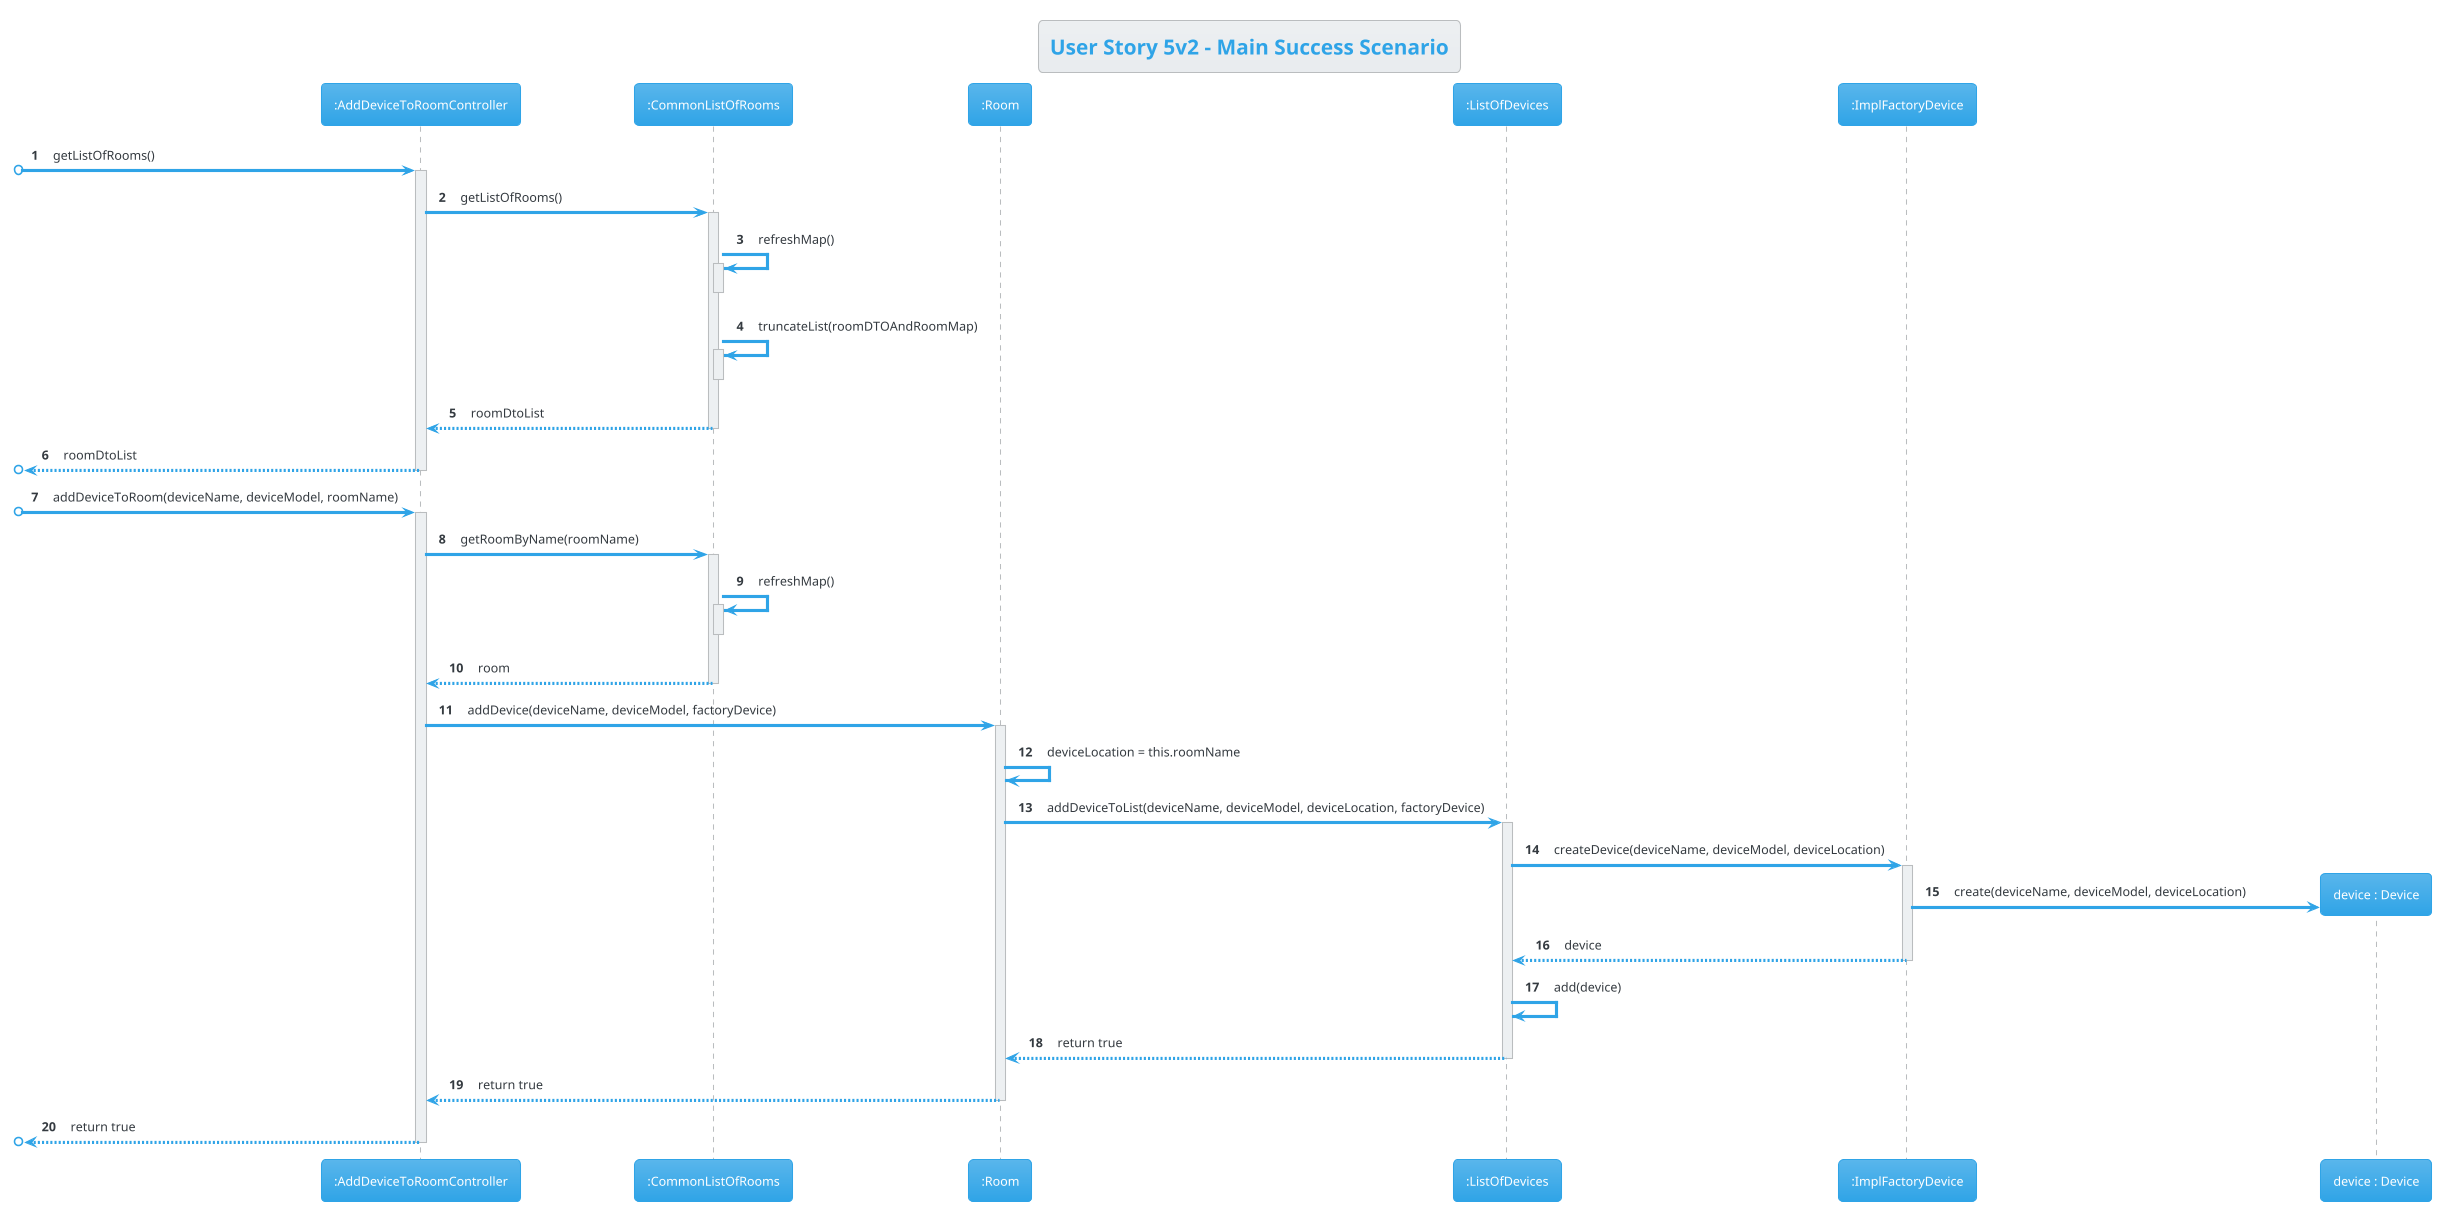 @startuml
!theme cerulean
skinparam ParticipantPadding 50
autonumber
title User Story 5v2 - Main Success Scenario

participant ":AddDeviceToRoomController" as C
participant ":CommonListOfRooms" as CU
participant ":Room" as R
participant ":ListOfDevices" as LD
participant ":ImplFactoryDevice" as FD
participant "device : Device" as D

[o-> C : getListOfRooms()
activate C
C -> CU : getListOfRooms()
activate CU
CU -> CU : refreshMap()
activate CU
deactivate CU

CU -> CU : truncateList(roomDTOAndRoomMap)
activate CU
deactivate CU
CU --> C : roomDtoList
deactivate CU
[o<-- C : roomDtoList
deactivate C


[o-> C : addDeviceToRoom(deviceName, deviceModel, roomName)
activate C
C -> CU: getRoomByName(roomName)
activate CU
CU -> CU : refreshMap()
activate CU
deactivate CU
CU --> C : room
deactivate CU
C -> R : addDevice(deviceName, deviceModel, factoryDevice)
activate R
R -> R : deviceLocation = this.roomName
R -> LD : addDeviceToList(deviceName, deviceModel, deviceLocation, factoryDevice)
activate LD
LD -> FD : createDevice(deviceName, deviceModel, deviceLocation)
activate FD
FD -> D **: create(deviceName, deviceModel, deviceLocation)
FD --> LD : device
deactivate FD
LD -> LD : add(device)
LD --> R : return true
deactivate LD
R --> C : return true
deactivate R
[o<-- C : return true
deactivate C

@enduml